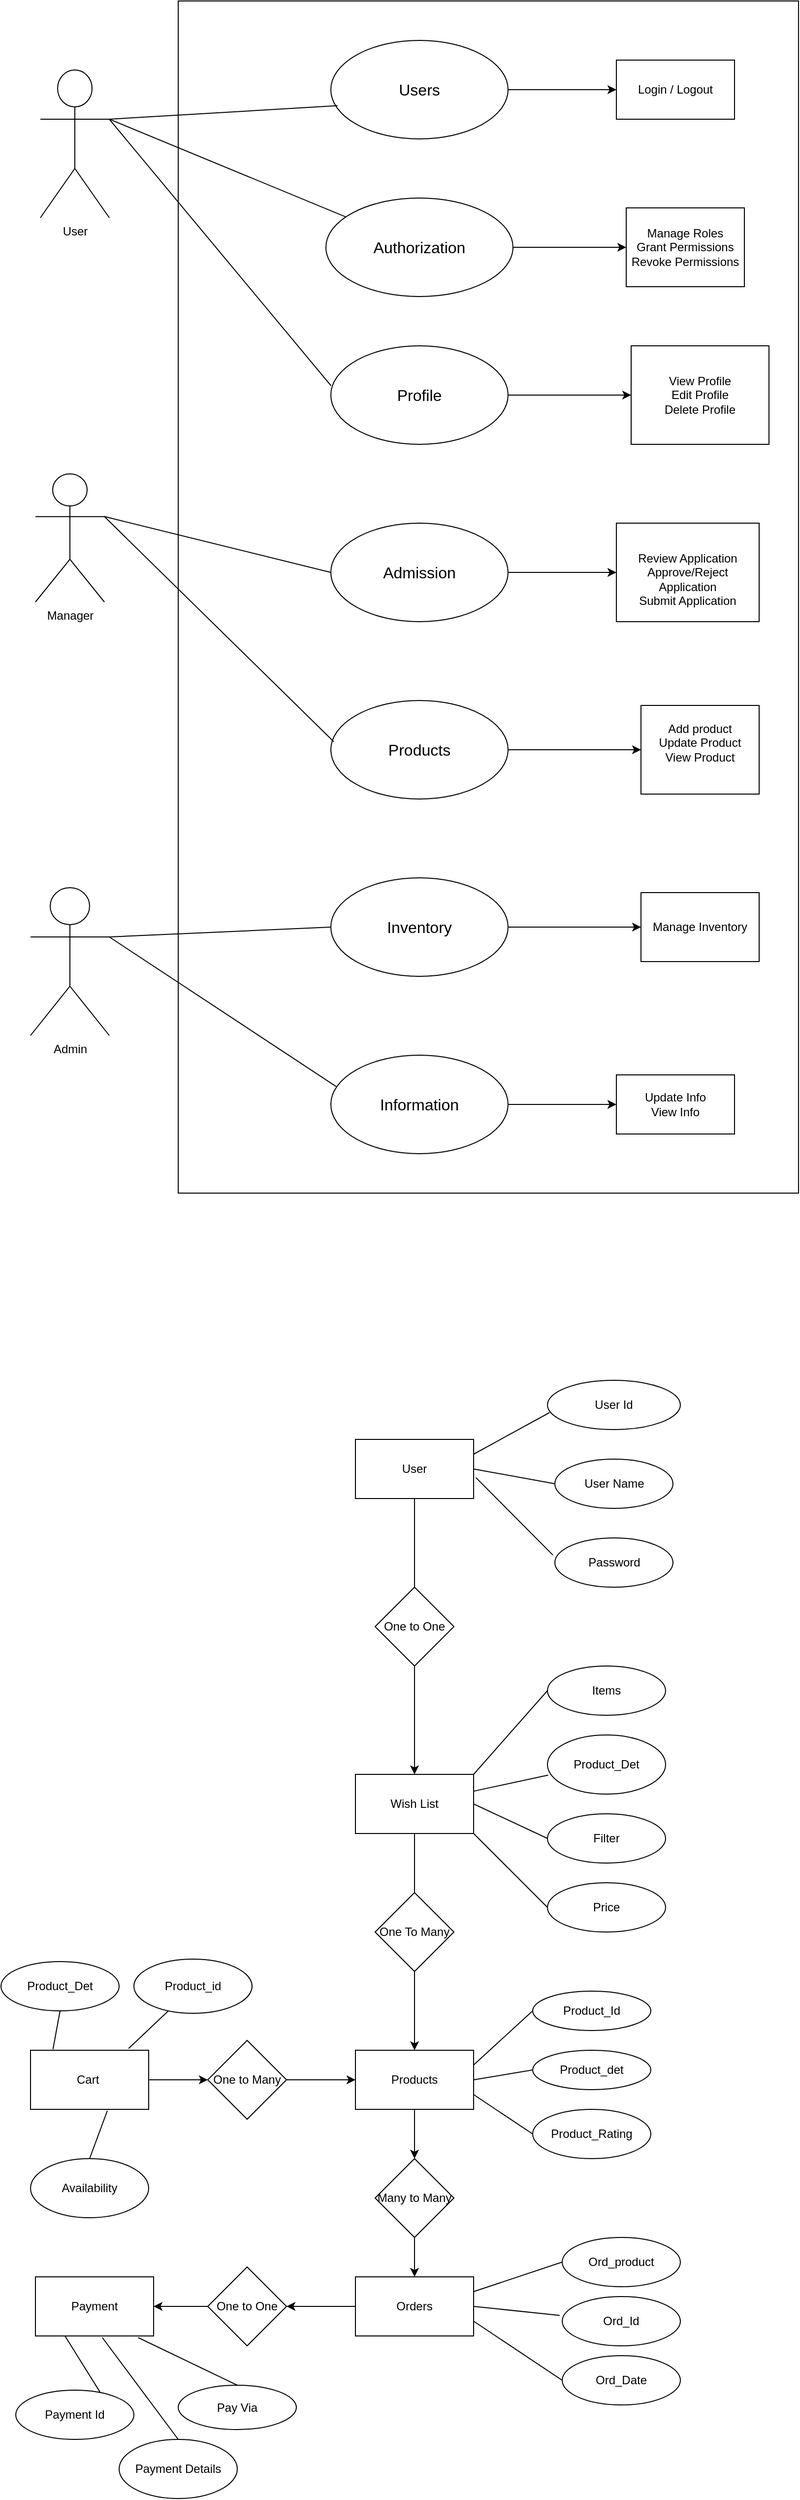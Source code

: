 <mxfile version="24.7.1" type="device">
  <diagram name="Page-1" id="RfgnMQfY3wOAIbU2e0iQ">
    <mxGraphModel dx="1167" dy="619" grid="1" gridSize="10" guides="1" tooltips="1" connect="1" arrows="1" fold="1" page="1" pageScale="1" pageWidth="850" pageHeight="1100" math="0" shadow="0">
      <root>
        <mxCell id="0" />
        <mxCell id="1" parent="0" />
        <mxCell id="7AGZ0QnWT7lRGc23nzZ5-5" value="User&lt;div&gt;&lt;br&gt;&lt;/div&gt;" style="shape=umlActor;verticalLabelPosition=bottom;verticalAlign=top;html=1;outlineConnect=0;" parent="1" vertex="1">
          <mxGeometry x="50" y="160" width="70" height="150" as="geometry" />
        </mxCell>
        <mxCell id="7AGZ0QnWT7lRGc23nzZ5-19" value="Admin&lt;div&gt;&lt;br&gt;&lt;/div&gt;" style="shape=umlActor;verticalLabelPosition=bottom;verticalAlign=top;html=1;outlineConnect=0;" parent="1" vertex="1">
          <mxGeometry x="40" y="990" width="80" height="150" as="geometry" />
        </mxCell>
        <mxCell id="7AGZ0QnWT7lRGc23nzZ5-20" value="Manager" style="shape=umlActor;verticalLabelPosition=bottom;verticalAlign=top;html=1;outlineConnect=0;" parent="1" vertex="1">
          <mxGeometry x="45" y="570" width="70" height="130" as="geometry" />
        </mxCell>
        <mxCell id="7AGZ0QnWT7lRGc23nzZ5-22" value="" style="rounded=0;whiteSpace=wrap;html=1;" parent="1" vertex="1">
          <mxGeometry x="190" y="90" width="630" height="1210" as="geometry" />
        </mxCell>
        <mxCell id="7AGZ0QnWT7lRGc23nzZ5-49" value="" style="edgeStyle=orthogonalEdgeStyle;rounded=0;orthogonalLoop=1;jettySize=auto;html=1;" parent="1" source="7AGZ0QnWT7lRGc23nzZ5-25" target="7AGZ0QnWT7lRGc23nzZ5-48" edge="1">
          <mxGeometry relative="1" as="geometry" />
        </mxCell>
        <mxCell id="7AGZ0QnWT7lRGc23nzZ5-25" value="&lt;span style=&quot;font-size: 16px;&quot;&gt;Users&lt;/span&gt;" style="ellipse;whiteSpace=wrap;html=1;" parent="1" vertex="1">
          <mxGeometry x="345" y="130" width="180" height="100" as="geometry" />
        </mxCell>
        <mxCell id="7AGZ0QnWT7lRGc23nzZ5-53" value="" style="edgeStyle=orthogonalEdgeStyle;rounded=0;orthogonalLoop=1;jettySize=auto;html=1;" parent="1" source="7AGZ0QnWT7lRGc23nzZ5-26" target="7AGZ0QnWT7lRGc23nzZ5-52" edge="1">
          <mxGeometry relative="1" as="geometry" />
        </mxCell>
        <mxCell id="7AGZ0QnWT7lRGc23nzZ5-26" value="&lt;span style=&quot;font-size: 16px;&quot;&gt;Authorization&lt;/span&gt;" style="ellipse;whiteSpace=wrap;html=1;" parent="1" vertex="1">
          <mxGeometry x="340" y="290" width="190" height="100" as="geometry" />
        </mxCell>
        <mxCell id="7AGZ0QnWT7lRGc23nzZ5-51" value="" style="edgeStyle=orthogonalEdgeStyle;rounded=0;orthogonalLoop=1;jettySize=auto;html=1;" parent="1" source="7AGZ0QnWT7lRGc23nzZ5-27" target="7AGZ0QnWT7lRGc23nzZ5-50" edge="1">
          <mxGeometry relative="1" as="geometry">
            <Array as="points">
              <mxPoint x="630" y="490" />
              <mxPoint x="630" y="490" />
            </Array>
          </mxGeometry>
        </mxCell>
        <mxCell id="7AGZ0QnWT7lRGc23nzZ5-27" value="&lt;span style=&quot;font-size: 16px;&quot;&gt;Profile&lt;/span&gt;" style="ellipse;whiteSpace=wrap;html=1;" parent="1" vertex="1">
          <mxGeometry x="345" y="440" width="180" height="100" as="geometry" />
        </mxCell>
        <mxCell id="7AGZ0QnWT7lRGc23nzZ5-55" value="" style="edgeStyle=orthogonalEdgeStyle;rounded=0;orthogonalLoop=1;jettySize=auto;html=1;" parent="1" source="7AGZ0QnWT7lRGc23nzZ5-30" target="7AGZ0QnWT7lRGc23nzZ5-54" edge="1">
          <mxGeometry relative="1" as="geometry" />
        </mxCell>
        <mxCell id="7AGZ0QnWT7lRGc23nzZ5-30" value="&lt;span style=&quot;font-size: 16px;&quot;&gt;Admission&lt;/span&gt;" style="ellipse;whiteSpace=wrap;html=1;" parent="1" vertex="1">
          <mxGeometry x="345" y="620" width="180" height="100" as="geometry" />
        </mxCell>
        <mxCell id="7AGZ0QnWT7lRGc23nzZ5-57" value="" style="edgeStyle=orthogonalEdgeStyle;rounded=0;orthogonalLoop=1;jettySize=auto;html=1;" parent="1" source="7AGZ0QnWT7lRGc23nzZ5-32" target="7AGZ0QnWT7lRGc23nzZ5-56" edge="1">
          <mxGeometry relative="1" as="geometry" />
        </mxCell>
        <mxCell id="7AGZ0QnWT7lRGc23nzZ5-32" value="&lt;span style=&quot;font-size: 16px;&quot;&gt;Products&lt;/span&gt;" style="ellipse;whiteSpace=wrap;html=1;" parent="1" vertex="1">
          <mxGeometry x="345" y="800" width="180" height="100" as="geometry" />
        </mxCell>
        <mxCell id="7AGZ0QnWT7lRGc23nzZ5-59" value="" style="edgeStyle=orthogonalEdgeStyle;rounded=0;orthogonalLoop=1;jettySize=auto;html=1;" parent="1" source="7AGZ0QnWT7lRGc23nzZ5-34" target="7AGZ0QnWT7lRGc23nzZ5-58" edge="1">
          <mxGeometry relative="1" as="geometry" />
        </mxCell>
        <mxCell id="7AGZ0QnWT7lRGc23nzZ5-34" value="&lt;span style=&quot;font-size: 16px;&quot;&gt;Inventory&lt;/span&gt;" style="ellipse;whiteSpace=wrap;html=1;" parent="1" vertex="1">
          <mxGeometry x="345" y="980" width="180" height="100" as="geometry" />
        </mxCell>
        <mxCell id="7AGZ0QnWT7lRGc23nzZ5-61" value="" style="edgeStyle=orthogonalEdgeStyle;rounded=0;orthogonalLoop=1;jettySize=auto;html=1;" parent="1" source="7AGZ0QnWT7lRGc23nzZ5-37" target="7AGZ0QnWT7lRGc23nzZ5-60" edge="1">
          <mxGeometry relative="1" as="geometry" />
        </mxCell>
        <mxCell id="7AGZ0QnWT7lRGc23nzZ5-37" value="&lt;span style=&quot;font-size: 16px;&quot;&gt;Information&lt;/span&gt;" style="ellipse;whiteSpace=wrap;html=1;" parent="1" vertex="1">
          <mxGeometry x="345" y="1160" width="180" height="100" as="geometry" />
        </mxCell>
        <mxCell id="7AGZ0QnWT7lRGc23nzZ5-39" style="edgeStyle=orthogonalEdgeStyle;rounded=0;orthogonalLoop=1;jettySize=auto;html=1;exitX=0.5;exitY=1;exitDx=0;exitDy=0;" parent="1" source="7AGZ0QnWT7lRGc23nzZ5-22" target="7AGZ0QnWT7lRGc23nzZ5-22" edge="1">
          <mxGeometry relative="1" as="geometry" />
        </mxCell>
        <mxCell id="7AGZ0QnWT7lRGc23nzZ5-40" value="" style="endArrow=none;html=1;rounded=0;entryX=0.038;entryY=0.663;entryDx=0;entryDy=0;entryPerimeter=0;exitX=1;exitY=0.333;exitDx=0;exitDy=0;exitPerimeter=0;" parent="1" source="7AGZ0QnWT7lRGc23nzZ5-5" target="7AGZ0QnWT7lRGc23nzZ5-25" edge="1">
          <mxGeometry width="50" height="50" relative="1" as="geometry">
            <mxPoint x="340" y="490" as="sourcePoint" />
            <mxPoint x="390" y="440" as="targetPoint" />
          </mxGeometry>
        </mxCell>
        <mxCell id="7AGZ0QnWT7lRGc23nzZ5-41" value="" style="endArrow=none;html=1;rounded=0;exitX=1;exitY=0.333;exitDx=0;exitDy=0;exitPerimeter=0;" parent="1" source="7AGZ0QnWT7lRGc23nzZ5-5" target="7AGZ0QnWT7lRGc23nzZ5-26" edge="1">
          <mxGeometry width="50" height="50" relative="1" as="geometry">
            <mxPoint x="340" y="490" as="sourcePoint" />
            <mxPoint x="390" y="440" as="targetPoint" />
          </mxGeometry>
        </mxCell>
        <mxCell id="7AGZ0QnWT7lRGc23nzZ5-42" value="" style="endArrow=none;html=1;rounded=0;entryX=0.001;entryY=0.405;entryDx=0;entryDy=0;entryPerimeter=0;" parent="1" target="7AGZ0QnWT7lRGc23nzZ5-27" edge="1">
          <mxGeometry width="50" height="50" relative="1" as="geometry">
            <mxPoint x="120" y="210" as="sourcePoint" />
            <mxPoint x="390" y="440" as="targetPoint" />
          </mxGeometry>
        </mxCell>
        <mxCell id="7AGZ0QnWT7lRGc23nzZ5-43" value="" style="endArrow=none;html=1;rounded=0;exitX=1;exitY=0.333;exitDx=0;exitDy=0;exitPerimeter=0;entryX=0;entryY=0.5;entryDx=0;entryDy=0;" parent="1" source="7AGZ0QnWT7lRGc23nzZ5-20" target="7AGZ0QnWT7lRGc23nzZ5-30" edge="1">
          <mxGeometry width="50" height="50" relative="1" as="geometry">
            <mxPoint x="340" y="860" as="sourcePoint" />
            <mxPoint x="390" y="810" as="targetPoint" />
          </mxGeometry>
        </mxCell>
        <mxCell id="7AGZ0QnWT7lRGc23nzZ5-44" value="" style="endArrow=none;html=1;rounded=0;exitX=1;exitY=0.333;exitDx=0;exitDy=0;exitPerimeter=0;entryX=0.017;entryY=0.419;entryDx=0;entryDy=0;entryPerimeter=0;" parent="1" source="7AGZ0QnWT7lRGc23nzZ5-20" target="7AGZ0QnWT7lRGc23nzZ5-32" edge="1">
          <mxGeometry width="50" height="50" relative="1" as="geometry">
            <mxPoint x="340" y="950" as="sourcePoint" />
            <mxPoint x="390" y="900" as="targetPoint" />
          </mxGeometry>
        </mxCell>
        <mxCell id="7AGZ0QnWT7lRGc23nzZ5-46" value="" style="endArrow=none;html=1;rounded=0;exitX=1;exitY=0.333;exitDx=0;exitDy=0;exitPerimeter=0;entryX=0;entryY=0.5;entryDx=0;entryDy=0;" parent="1" source="7AGZ0QnWT7lRGc23nzZ5-19" target="7AGZ0QnWT7lRGc23nzZ5-34" edge="1">
          <mxGeometry width="50" height="50" relative="1" as="geometry">
            <mxPoint x="340" y="1150" as="sourcePoint" />
            <mxPoint x="390" y="1100" as="targetPoint" />
          </mxGeometry>
        </mxCell>
        <mxCell id="7AGZ0QnWT7lRGc23nzZ5-47" value="" style="endArrow=none;html=1;rounded=0;entryX=0.03;entryY=0.318;entryDx=0;entryDy=0;entryPerimeter=0;" parent="1" target="7AGZ0QnWT7lRGc23nzZ5-37" edge="1">
          <mxGeometry width="50" height="50" relative="1" as="geometry">
            <mxPoint x="120" y="1040" as="sourcePoint" />
            <mxPoint x="410" y="1040" as="targetPoint" />
          </mxGeometry>
        </mxCell>
        <mxCell id="7AGZ0QnWT7lRGc23nzZ5-48" value="Login / Logout" style="whiteSpace=wrap;html=1;" parent="1" vertex="1">
          <mxGeometry x="635" y="150" width="120" height="60" as="geometry" />
        </mxCell>
        <mxCell id="7AGZ0QnWT7lRGc23nzZ5-50" value="View Profile&lt;div&gt;Edit Profile&lt;/div&gt;&lt;div&gt;Delete Profile&lt;/div&gt;" style="whiteSpace=wrap;html=1;" parent="1" vertex="1">
          <mxGeometry x="650" y="440" width="140" height="100" as="geometry" />
        </mxCell>
        <mxCell id="7AGZ0QnWT7lRGc23nzZ5-52" value="Manage Roles&lt;div&gt;Grant Permissions&lt;/div&gt;&lt;div&gt;Revoke Permissions&lt;/div&gt;" style="whiteSpace=wrap;html=1;" parent="1" vertex="1">
          <mxGeometry x="645" y="300" width="120" height="80" as="geometry" />
        </mxCell>
        <mxCell id="7AGZ0QnWT7lRGc23nzZ5-54" value="&lt;br&gt;Review Application&lt;br&gt;Approve/Reject Application&lt;br&gt;&lt;div&gt;Submit Application&lt;br&gt;&lt;/div&gt;" style="whiteSpace=wrap;html=1;" parent="1" vertex="1">
          <mxGeometry x="635" y="620" width="145" height="100" as="geometry" />
        </mxCell>
        <mxCell id="7AGZ0QnWT7lRGc23nzZ5-56" value="Add product&lt;div&gt;Update Product&lt;/div&gt;&lt;div&gt;View Product&lt;/div&gt;&lt;div&gt;&lt;br&gt;&lt;/div&gt;" style="whiteSpace=wrap;html=1;" parent="1" vertex="1">
          <mxGeometry x="660" y="805" width="120" height="90" as="geometry" />
        </mxCell>
        <mxCell id="7AGZ0QnWT7lRGc23nzZ5-58" value="Manage Inventory" style="whiteSpace=wrap;html=1;" parent="1" vertex="1">
          <mxGeometry x="660" y="995" width="120" height="70" as="geometry" />
        </mxCell>
        <mxCell id="7AGZ0QnWT7lRGc23nzZ5-60" value="Update Info&lt;div&gt;View Info&lt;/div&gt;" style="whiteSpace=wrap;html=1;" parent="1" vertex="1">
          <mxGeometry x="635" y="1180" width="120" height="60" as="geometry" />
        </mxCell>
        <mxCell id="7AGZ0QnWT7lRGc23nzZ5-64" value="" style="edgeStyle=orthogonalEdgeStyle;rounded=0;orthogonalLoop=1;jettySize=auto;html=1;" parent="1" source="7AGZ0QnWT7lRGc23nzZ5-62" target="7AGZ0QnWT7lRGc23nzZ5-63" edge="1">
          <mxGeometry relative="1" as="geometry" />
        </mxCell>
        <mxCell id="7AGZ0QnWT7lRGc23nzZ5-62" value="User" style="rounded=0;whiteSpace=wrap;html=1;" parent="1" vertex="1">
          <mxGeometry x="370" y="1550" width="120" height="60" as="geometry" />
        </mxCell>
        <mxCell id="7AGZ0QnWT7lRGc23nzZ5-66" value="" style="edgeStyle=orthogonalEdgeStyle;rounded=0;orthogonalLoop=1;jettySize=auto;html=1;" parent="1" source="7AGZ0QnWT7lRGc23nzZ5-63" target="7AGZ0QnWT7lRGc23nzZ5-65" edge="1">
          <mxGeometry relative="1" as="geometry" />
        </mxCell>
        <mxCell id="7AGZ0QnWT7lRGc23nzZ5-121" style="edgeStyle=orthogonalEdgeStyle;rounded=0;orthogonalLoop=1;jettySize=auto;html=1;entryX=0.5;entryY=0;entryDx=0;entryDy=0;" parent="1" source="7AGZ0QnWT7lRGc23nzZ5-118" target="7AGZ0QnWT7lRGc23nzZ5-109" edge="1">
          <mxGeometry relative="1" as="geometry">
            <mxPoint x="430" y="2390" as="targetPoint" />
          </mxGeometry>
        </mxCell>
        <mxCell id="7AGZ0QnWT7lRGc23nzZ5-65" value="&lt;div&gt;Products&lt;/div&gt;" style="rounded=0;whiteSpace=wrap;html=1;" parent="1" vertex="1">
          <mxGeometry x="370" y="2170" width="120" height="60" as="geometry" />
        </mxCell>
        <mxCell id="7AGZ0QnWT7lRGc23nzZ5-67" value="&lt;div&gt;Payment&lt;/div&gt;" style="rounded=0;whiteSpace=wrap;html=1;" parent="1" vertex="1">
          <mxGeometry x="45" y="2400" width="120" height="60" as="geometry" />
        </mxCell>
        <mxCell id="7AGZ0QnWT7lRGc23nzZ5-70" value="One to One" style="rhombus;whiteSpace=wrap;html=1;" parent="1" vertex="1">
          <mxGeometry x="390" y="1700" width="80" height="80" as="geometry" />
        </mxCell>
        <mxCell id="7AGZ0QnWT7lRGc23nzZ5-72" value="One To Many" style="rhombus;whiteSpace=wrap;html=1;" parent="1" vertex="1">
          <mxGeometry x="390" y="2010" width="80" height="80" as="geometry" />
        </mxCell>
        <mxCell id="7AGZ0QnWT7lRGc23nzZ5-77" style="edgeStyle=orthogonalEdgeStyle;rounded=0;orthogonalLoop=1;jettySize=auto;html=1;" parent="1" source="7AGZ0QnWT7lRGc23nzZ5-73" target="7AGZ0QnWT7lRGc23nzZ5-67" edge="1">
          <mxGeometry relative="1" as="geometry" />
        </mxCell>
        <mxCell id="7AGZ0QnWT7lRGc23nzZ5-73" value="One to One" style="rhombus;whiteSpace=wrap;html=1;" parent="1" vertex="1">
          <mxGeometry x="220" y="2390" width="80" height="80" as="geometry" />
        </mxCell>
        <mxCell id="7AGZ0QnWT7lRGc23nzZ5-80" value="User Id" style="ellipse;whiteSpace=wrap;html=1;" parent="1" vertex="1">
          <mxGeometry x="565" y="1490" width="135" height="50" as="geometry" />
        </mxCell>
        <mxCell id="7AGZ0QnWT7lRGc23nzZ5-81" value="" style="endArrow=none;html=1;rounded=0;entryX=0.016;entryY=0.655;entryDx=0;entryDy=0;entryPerimeter=0;exitX=1;exitY=0.25;exitDx=0;exitDy=0;" parent="1" source="7AGZ0QnWT7lRGc23nzZ5-62" target="7AGZ0QnWT7lRGc23nzZ5-80" edge="1">
          <mxGeometry width="50" height="50" relative="1" as="geometry">
            <mxPoint x="500" y="1760" as="sourcePoint" />
            <mxPoint x="440" y="1760" as="targetPoint" />
          </mxGeometry>
        </mxCell>
        <mxCell id="7AGZ0QnWT7lRGc23nzZ5-82" value="User Name" style="ellipse;whiteSpace=wrap;html=1;" parent="1" vertex="1">
          <mxGeometry x="572.5" y="1570" width="120" height="50" as="geometry" />
        </mxCell>
        <mxCell id="7AGZ0QnWT7lRGc23nzZ5-83" value="" style="endArrow=none;html=1;rounded=0;entryX=0;entryY=0.5;entryDx=0;entryDy=0;exitX=1;exitY=0.5;exitDx=0;exitDy=0;" parent="1" source="7AGZ0QnWT7lRGc23nzZ5-62" target="7AGZ0QnWT7lRGc23nzZ5-82" edge="1">
          <mxGeometry width="50" height="50" relative="1" as="geometry">
            <mxPoint x="390" y="1710" as="sourcePoint" />
            <mxPoint x="440" y="1660" as="targetPoint" />
          </mxGeometry>
        </mxCell>
        <mxCell id="7AGZ0QnWT7lRGc23nzZ5-84" value="Password" style="ellipse;whiteSpace=wrap;html=1;" parent="1" vertex="1">
          <mxGeometry x="572.5" y="1650" width="120" height="50" as="geometry" />
        </mxCell>
        <mxCell id="7AGZ0QnWT7lRGc23nzZ5-85" value="" style="endArrow=none;html=1;rounded=0;entryX=-0.016;entryY=0.349;entryDx=0;entryDy=0;entryPerimeter=0;exitX=1.019;exitY=0.645;exitDx=0;exitDy=0;exitPerimeter=0;" parent="1" source="7AGZ0QnWT7lRGc23nzZ5-62" target="7AGZ0QnWT7lRGc23nzZ5-84" edge="1">
          <mxGeometry width="50" height="50" relative="1" as="geometry">
            <mxPoint x="390" y="1710" as="sourcePoint" />
            <mxPoint x="440" y="1660" as="targetPoint" />
          </mxGeometry>
        </mxCell>
        <mxCell id="7AGZ0QnWT7lRGc23nzZ5-86" value="Items" style="ellipse;whiteSpace=wrap;html=1;" parent="1" vertex="1">
          <mxGeometry x="565" y="1780" width="120" height="50" as="geometry" />
        </mxCell>
        <mxCell id="7AGZ0QnWT7lRGc23nzZ5-88" value="" style="endArrow=none;html=1;rounded=0;exitX=1;exitY=0;exitDx=0;exitDy=0;entryX=0;entryY=0.5;entryDx=0;entryDy=0;" parent="1" source="7AGZ0QnWT7lRGc23nzZ5-63" target="7AGZ0QnWT7lRGc23nzZ5-86" edge="1">
          <mxGeometry width="50" height="50" relative="1" as="geometry">
            <mxPoint x="480" y="1890" as="sourcePoint" />
            <mxPoint x="560" y="1930" as="targetPoint" />
          </mxGeometry>
        </mxCell>
        <mxCell id="7AGZ0QnWT7lRGc23nzZ5-89" value="Filter" style="ellipse;whiteSpace=wrap;html=1;" parent="1" vertex="1">
          <mxGeometry x="565" y="1930" width="120" height="50" as="geometry" />
        </mxCell>
        <mxCell id="7AGZ0QnWT7lRGc23nzZ5-90" value="" style="endArrow=none;html=1;rounded=0;entryX=0;entryY=0.5;entryDx=0;entryDy=0;exitX=1;exitY=0.5;exitDx=0;exitDy=0;" parent="1" source="7AGZ0QnWT7lRGc23nzZ5-63" target="7AGZ0QnWT7lRGc23nzZ5-89" edge="1">
          <mxGeometry width="50" height="50" relative="1" as="geometry">
            <mxPoint x="480" y="2140" as="sourcePoint" />
            <mxPoint x="530" y="2090" as="targetPoint" />
          </mxGeometry>
        </mxCell>
        <mxCell id="7AGZ0QnWT7lRGc23nzZ5-91" value="Price" style="ellipse;whiteSpace=wrap;html=1;" parent="1" vertex="1">
          <mxGeometry x="565" y="2000" width="120" height="50" as="geometry" />
        </mxCell>
        <mxCell id="7AGZ0QnWT7lRGc23nzZ5-92" value="" style="endArrow=none;html=1;rounded=0;entryX=0;entryY=0.5;entryDx=0;entryDy=0;exitX=1;exitY=1;exitDx=0;exitDy=0;" parent="1" source="7AGZ0QnWT7lRGc23nzZ5-63" target="7AGZ0QnWT7lRGc23nzZ5-91" edge="1">
          <mxGeometry width="50" height="50" relative="1" as="geometry">
            <mxPoint x="480" y="2210" as="sourcePoint" />
            <mxPoint x="530" y="2160" as="targetPoint" />
          </mxGeometry>
        </mxCell>
        <mxCell id="7AGZ0QnWT7lRGc23nzZ5-93" value="Product_Id" style="ellipse;whiteSpace=wrap;html=1;" parent="1" vertex="1">
          <mxGeometry x="550" y="2110" width="120" height="40" as="geometry" />
        </mxCell>
        <mxCell id="7AGZ0QnWT7lRGc23nzZ5-94" value="Product_det" style="ellipse;whiteSpace=wrap;html=1;" parent="1" vertex="1">
          <mxGeometry x="550" y="2170" width="120" height="40" as="geometry" />
        </mxCell>
        <mxCell id="7AGZ0QnWT7lRGc23nzZ5-96" value="Product_Rating" style="ellipse;whiteSpace=wrap;html=1;" parent="1" vertex="1">
          <mxGeometry x="550" y="2230" width="120" height="50" as="geometry" />
        </mxCell>
        <mxCell id="7AGZ0QnWT7lRGc23nzZ5-97" value="" style="endArrow=none;html=1;rounded=0;entryX=0;entryY=0.5;entryDx=0;entryDy=0;exitX=1;exitY=0.25;exitDx=0;exitDy=0;" parent="1" source="7AGZ0QnWT7lRGc23nzZ5-65" target="7AGZ0QnWT7lRGc23nzZ5-93" edge="1">
          <mxGeometry width="50" height="50" relative="1" as="geometry">
            <mxPoint x="480" y="2350" as="sourcePoint" />
            <mxPoint x="530" y="2300" as="targetPoint" />
          </mxGeometry>
        </mxCell>
        <mxCell id="7AGZ0QnWT7lRGc23nzZ5-98" value="" style="endArrow=none;html=1;rounded=0;entryX=0;entryY=0.5;entryDx=0;entryDy=0;exitX=1;exitY=0.5;exitDx=0;exitDy=0;" parent="1" source="7AGZ0QnWT7lRGc23nzZ5-65" target="7AGZ0QnWT7lRGc23nzZ5-94" edge="1">
          <mxGeometry width="50" height="50" relative="1" as="geometry">
            <mxPoint x="480" y="2350" as="sourcePoint" />
            <mxPoint x="530" y="2300" as="targetPoint" />
          </mxGeometry>
        </mxCell>
        <mxCell id="7AGZ0QnWT7lRGc23nzZ5-99" value="" style="endArrow=none;html=1;rounded=0;entryX=0;entryY=0.5;entryDx=0;entryDy=0;exitX=1;exitY=0.75;exitDx=0;exitDy=0;" parent="1" source="7AGZ0QnWT7lRGc23nzZ5-65" target="7AGZ0QnWT7lRGc23nzZ5-96" edge="1">
          <mxGeometry width="50" height="50" relative="1" as="geometry">
            <mxPoint x="480" y="2350" as="sourcePoint" />
            <mxPoint x="530" y="2300" as="targetPoint" />
          </mxGeometry>
        </mxCell>
        <mxCell id="7AGZ0QnWT7lRGc23nzZ5-101" value="Payment Id" style="ellipse;whiteSpace=wrap;html=1;" parent="1" vertex="1">
          <mxGeometry x="25" y="2515" width="120" height="50" as="geometry" />
        </mxCell>
        <mxCell id="7AGZ0QnWT7lRGc23nzZ5-102" value="Pay Via" style="ellipse;whiteSpace=wrap;html=1;" parent="1" vertex="1">
          <mxGeometry x="190" y="2510" width="120" height="45" as="geometry" />
        </mxCell>
        <mxCell id="7AGZ0QnWT7lRGc23nzZ5-103" value="Payment Details" style="ellipse;whiteSpace=wrap;html=1;" parent="1" vertex="1">
          <mxGeometry x="130" y="2565" width="120" height="60" as="geometry" />
        </mxCell>
        <mxCell id="7AGZ0QnWT7lRGc23nzZ5-105" value="" style="endArrow=none;html=1;rounded=0;exitX=0.5;exitY=0;exitDx=0;exitDy=0;entryX=0.869;entryY=1.027;entryDx=0;entryDy=0;entryPerimeter=0;" parent="1" source="7AGZ0QnWT7lRGc23nzZ5-102" target="7AGZ0QnWT7lRGc23nzZ5-67" edge="1">
          <mxGeometry width="50" height="50" relative="1" as="geometry">
            <mxPoint x="480" y="2450" as="sourcePoint" />
            <mxPoint x="530" y="2400" as="targetPoint" />
          </mxGeometry>
        </mxCell>
        <mxCell id="7AGZ0QnWT7lRGc23nzZ5-106" value="" style="endArrow=none;html=1;rounded=0;exitX=0.5;exitY=0;exitDx=0;exitDy=0;entryX=0.566;entryY=1.027;entryDx=0;entryDy=0;entryPerimeter=0;" parent="1" source="7AGZ0QnWT7lRGc23nzZ5-103" target="7AGZ0QnWT7lRGc23nzZ5-67" edge="1">
          <mxGeometry width="50" height="50" relative="1" as="geometry">
            <mxPoint x="480" y="2450" as="sourcePoint" />
            <mxPoint x="530" y="2400" as="targetPoint" />
          </mxGeometry>
        </mxCell>
        <mxCell id="7AGZ0QnWT7lRGc23nzZ5-107" value="" style="endArrow=none;html=1;rounded=0;exitX=0.716;exitY=0.051;exitDx=0;exitDy=0;exitPerimeter=0;entryX=0.25;entryY=1;entryDx=0;entryDy=0;" parent="1" source="7AGZ0QnWT7lRGc23nzZ5-101" target="7AGZ0QnWT7lRGc23nzZ5-67" edge="1">
          <mxGeometry width="50" height="50" relative="1" as="geometry">
            <mxPoint x="480" y="2450" as="sourcePoint" />
            <mxPoint x="530" y="2400" as="targetPoint" />
          </mxGeometry>
        </mxCell>
        <mxCell id="ZCMXegmC97iLQCMxcRDY-2" style="edgeStyle=orthogonalEdgeStyle;rounded=0;orthogonalLoop=1;jettySize=auto;html=1;entryX=1;entryY=0.5;entryDx=0;entryDy=0;" edge="1" parent="1" source="7AGZ0QnWT7lRGc23nzZ5-109" target="7AGZ0QnWT7lRGc23nzZ5-73">
          <mxGeometry relative="1" as="geometry" />
        </mxCell>
        <mxCell id="7AGZ0QnWT7lRGc23nzZ5-109" value="Orders" style="rounded=0;whiteSpace=wrap;html=1;" parent="1" vertex="1">
          <mxGeometry x="370" y="2400" width="120" height="60" as="geometry" />
        </mxCell>
        <mxCell id="7AGZ0QnWT7lRGc23nzZ5-110" value="Ord_product" style="ellipse;whiteSpace=wrap;html=1;" parent="1" vertex="1">
          <mxGeometry x="580" y="2360" width="120" height="50" as="geometry" />
        </mxCell>
        <mxCell id="7AGZ0QnWT7lRGc23nzZ5-111" value="Ord_Id" style="ellipse;whiteSpace=wrap;html=1;" parent="1" vertex="1">
          <mxGeometry x="580" y="2420" width="120" height="50" as="geometry" />
        </mxCell>
        <mxCell id="7AGZ0QnWT7lRGc23nzZ5-112" value="Ord_Date" style="ellipse;whiteSpace=wrap;html=1;" parent="1" vertex="1">
          <mxGeometry x="580" y="2480" width="120" height="50" as="geometry" />
        </mxCell>
        <mxCell id="7AGZ0QnWT7lRGc23nzZ5-115" value="Product_Det" style="ellipse;whiteSpace=wrap;html=1;" parent="1" vertex="1">
          <mxGeometry x="565" y="1850" width="120" height="60" as="geometry" />
        </mxCell>
        <mxCell id="7AGZ0QnWT7lRGc23nzZ5-116" value="" style="endArrow=none;html=1;rounded=0;entryX=0.006;entryY=0.679;entryDx=0;entryDy=0;entryPerimeter=0;" parent="1" source="7AGZ0QnWT7lRGc23nzZ5-63" target="7AGZ0QnWT7lRGc23nzZ5-115" edge="1">
          <mxGeometry width="50" height="50" relative="1" as="geometry">
            <mxPoint x="440" y="2010" as="sourcePoint" />
            <mxPoint x="490" y="1960" as="targetPoint" />
          </mxGeometry>
        </mxCell>
        <mxCell id="7AGZ0QnWT7lRGc23nzZ5-63" value="Wish List" style="rounded=0;whiteSpace=wrap;html=1;" parent="1" vertex="1">
          <mxGeometry x="370" y="1890" width="120" height="60" as="geometry" />
        </mxCell>
        <mxCell id="7AGZ0QnWT7lRGc23nzZ5-122" value="" style="endArrow=none;html=1;rounded=0;entryX=0;entryY=0.5;entryDx=0;entryDy=0;exitX=1;exitY=0.25;exitDx=0;exitDy=0;" parent="1" source="7AGZ0QnWT7lRGc23nzZ5-109" target="7AGZ0QnWT7lRGc23nzZ5-110" edge="1">
          <mxGeometry width="50" height="50" relative="1" as="geometry">
            <mxPoint x="450" y="2400" as="sourcePoint" />
            <mxPoint x="500" y="2350" as="targetPoint" />
          </mxGeometry>
        </mxCell>
        <mxCell id="7AGZ0QnWT7lRGc23nzZ5-123" value="" style="endArrow=none;html=1;rounded=0;entryX=-0.022;entryY=0.382;entryDx=0;entryDy=0;entryPerimeter=0;exitX=1;exitY=0.5;exitDx=0;exitDy=0;" parent="1" source="7AGZ0QnWT7lRGc23nzZ5-109" target="7AGZ0QnWT7lRGc23nzZ5-111" edge="1">
          <mxGeometry width="50" height="50" relative="1" as="geometry">
            <mxPoint x="450" y="2400" as="sourcePoint" />
            <mxPoint x="500" y="2350" as="targetPoint" />
          </mxGeometry>
        </mxCell>
        <mxCell id="7AGZ0QnWT7lRGc23nzZ5-124" value="" style="endArrow=none;html=1;rounded=0;entryX=0;entryY=0.5;entryDx=0;entryDy=0;exitX=1;exitY=0.75;exitDx=0;exitDy=0;" parent="1" source="7AGZ0QnWT7lRGc23nzZ5-109" target="7AGZ0QnWT7lRGc23nzZ5-112" edge="1">
          <mxGeometry width="50" height="50" relative="1" as="geometry">
            <mxPoint x="450" y="2400" as="sourcePoint" />
            <mxPoint x="500" y="2350" as="targetPoint" />
          </mxGeometry>
        </mxCell>
        <mxCell id="ZCMXegmC97iLQCMxcRDY-3" value="" style="edgeStyle=orthogonalEdgeStyle;rounded=0;orthogonalLoop=1;jettySize=auto;html=1;entryX=0.5;entryY=0;entryDx=0;entryDy=0;" edge="1" parent="1" source="7AGZ0QnWT7lRGc23nzZ5-65" target="7AGZ0QnWT7lRGc23nzZ5-118">
          <mxGeometry relative="1" as="geometry">
            <mxPoint x="430" y="2400" as="targetPoint" />
            <mxPoint x="430" y="2230" as="sourcePoint" />
          </mxGeometry>
        </mxCell>
        <mxCell id="7AGZ0QnWT7lRGc23nzZ5-118" value="Many to Many" style="rhombus;whiteSpace=wrap;html=1;" parent="1" vertex="1">
          <mxGeometry x="390" y="2280" width="80" height="80" as="geometry" />
        </mxCell>
        <mxCell id="ZCMXegmC97iLQCMxcRDY-6" value="" style="edgeStyle=orthogonalEdgeStyle;rounded=0;orthogonalLoop=1;jettySize=auto;html=1;" edge="1" parent="1" source="ZCMXegmC97iLQCMxcRDY-4" target="ZCMXegmC97iLQCMxcRDY-5">
          <mxGeometry relative="1" as="geometry" />
        </mxCell>
        <mxCell id="ZCMXegmC97iLQCMxcRDY-4" value="Cart&amp;nbsp;" style="rounded=0;whiteSpace=wrap;html=1;" vertex="1" parent="1">
          <mxGeometry x="40" y="2170" width="120" height="60" as="geometry" />
        </mxCell>
        <mxCell id="ZCMXegmC97iLQCMxcRDY-7" value="" style="edgeStyle=orthogonalEdgeStyle;rounded=0;orthogonalLoop=1;jettySize=auto;html=1;" edge="1" parent="1" source="ZCMXegmC97iLQCMxcRDY-5" target="7AGZ0QnWT7lRGc23nzZ5-65">
          <mxGeometry relative="1" as="geometry" />
        </mxCell>
        <mxCell id="ZCMXegmC97iLQCMxcRDY-5" value="One to Many" style="rhombus;whiteSpace=wrap;html=1;" vertex="1" parent="1">
          <mxGeometry x="220" y="2160" width="80" height="80" as="geometry" />
        </mxCell>
        <mxCell id="ZCMXegmC97iLQCMxcRDY-8" value="Product_Det" style="ellipse;whiteSpace=wrap;html=1;" vertex="1" parent="1">
          <mxGeometry x="10" y="2080" width="120" height="50" as="geometry" />
        </mxCell>
        <mxCell id="ZCMXegmC97iLQCMxcRDY-9" value="Product_id" style="ellipse;whiteSpace=wrap;html=1;" vertex="1" parent="1">
          <mxGeometry x="145" y="2077.5" width="120" height="55" as="geometry" />
        </mxCell>
        <mxCell id="ZCMXegmC97iLQCMxcRDY-11" value="Availability" style="ellipse;whiteSpace=wrap;html=1;" vertex="1" parent="1">
          <mxGeometry x="40" y="2280" width="120" height="60" as="geometry" />
        </mxCell>
        <mxCell id="ZCMXegmC97iLQCMxcRDY-12" value="" style="endArrow=none;html=1;rounded=0;exitX=0.5;exitY=0;exitDx=0;exitDy=0;entryX=0.65;entryY=1.023;entryDx=0;entryDy=0;entryPerimeter=0;" edge="1" parent="1" source="ZCMXegmC97iLQCMxcRDY-11" target="ZCMXegmC97iLQCMxcRDY-4">
          <mxGeometry width="50" height="50" relative="1" as="geometry">
            <mxPoint x="400" y="2220" as="sourcePoint" />
            <mxPoint x="450" y="2170" as="targetPoint" />
          </mxGeometry>
        </mxCell>
        <mxCell id="ZCMXegmC97iLQCMxcRDY-13" value="" style="endArrow=none;html=1;rounded=0;exitX=0.83;exitY=-0.03;exitDx=0;exitDy=0;exitPerimeter=0;entryX=0.292;entryY=0.955;entryDx=0;entryDy=0;entryPerimeter=0;" edge="1" parent="1" source="ZCMXegmC97iLQCMxcRDY-4" target="ZCMXegmC97iLQCMxcRDY-9">
          <mxGeometry width="50" height="50" relative="1" as="geometry">
            <mxPoint x="400" y="2090" as="sourcePoint" />
            <mxPoint x="180" y="2140" as="targetPoint" />
          </mxGeometry>
        </mxCell>
        <mxCell id="ZCMXegmC97iLQCMxcRDY-14" value="" style="endArrow=none;html=1;rounded=0;exitX=0.19;exitY=-0.017;exitDx=0;exitDy=0;exitPerimeter=0;entryX=0.5;entryY=1;entryDx=0;entryDy=0;" edge="1" parent="1" source="ZCMXegmC97iLQCMxcRDY-4" target="ZCMXegmC97iLQCMxcRDY-8">
          <mxGeometry width="50" height="50" relative="1" as="geometry">
            <mxPoint x="400" y="2090" as="sourcePoint" />
            <mxPoint x="450" y="2040" as="targetPoint" />
          </mxGeometry>
        </mxCell>
      </root>
    </mxGraphModel>
  </diagram>
</mxfile>
